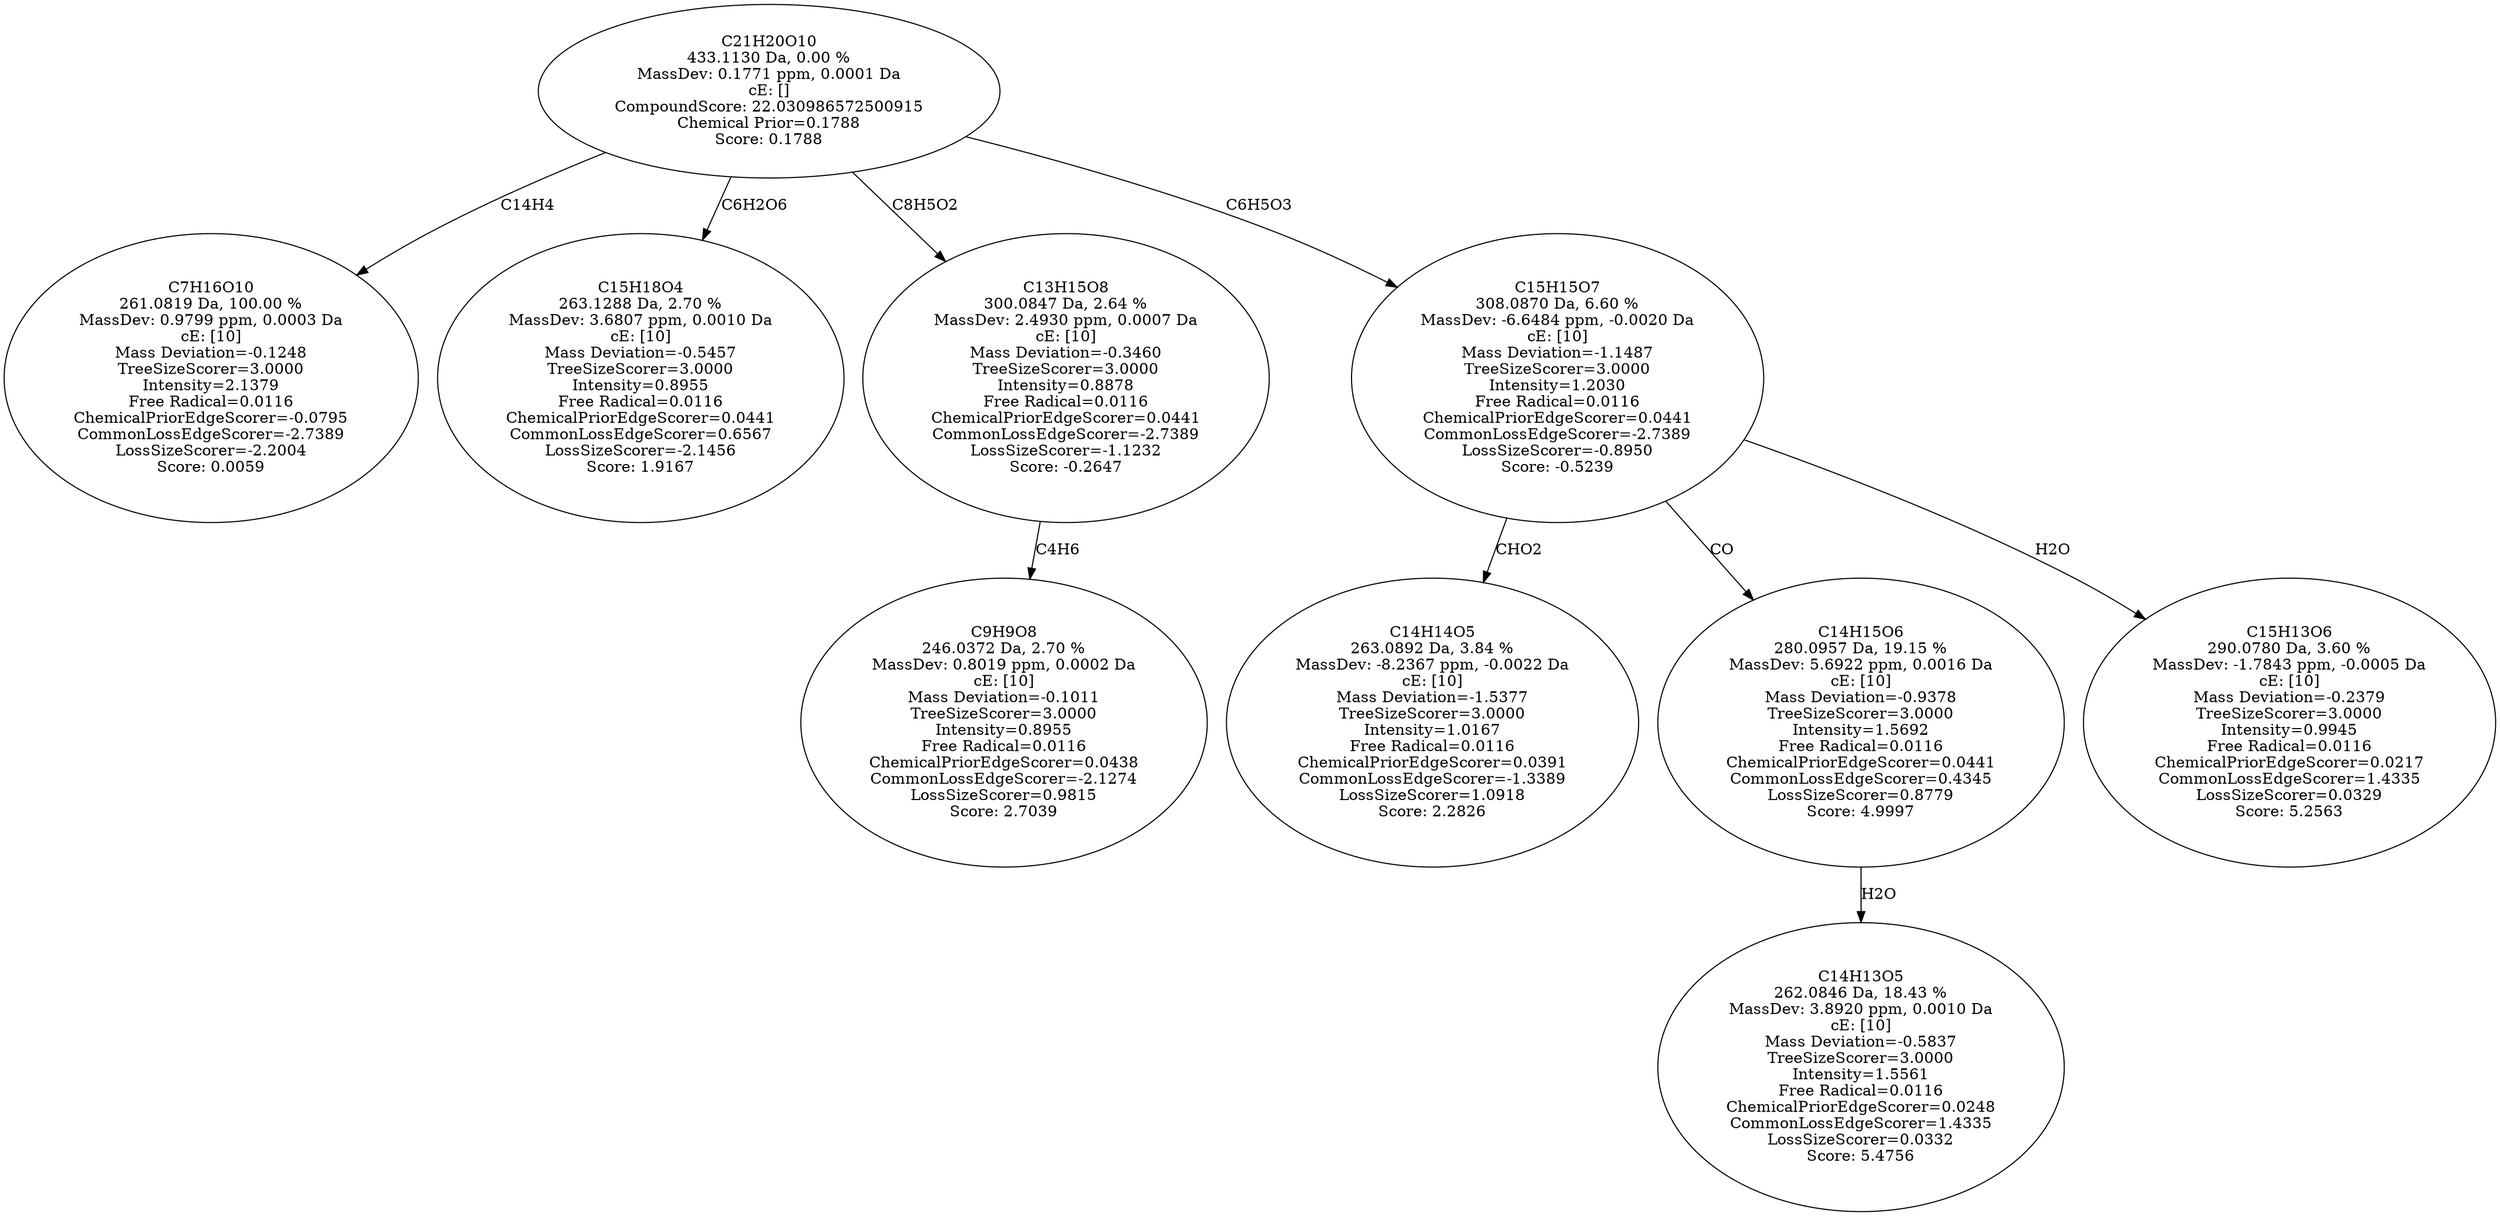 strict digraph {
v1 [label="C7H16O10\n261.0819 Da, 100.00 %\nMassDev: 0.9799 ppm, 0.0003 Da\ncE: [10]\nMass Deviation=-0.1248\nTreeSizeScorer=3.0000\nIntensity=2.1379\nFree Radical=0.0116\nChemicalPriorEdgeScorer=-0.0795\nCommonLossEdgeScorer=-2.7389\nLossSizeScorer=-2.2004\nScore: 0.0059"];
v2 [label="C15H18O4\n263.1288 Da, 2.70 %\nMassDev: 3.6807 ppm, 0.0010 Da\ncE: [10]\nMass Deviation=-0.5457\nTreeSizeScorer=3.0000\nIntensity=0.8955\nFree Radical=0.0116\nChemicalPriorEdgeScorer=0.0441\nCommonLossEdgeScorer=0.6567\nLossSizeScorer=-2.1456\nScore: 1.9167"];
v3 [label="C9H9O8\n246.0372 Da, 2.70 %\nMassDev: 0.8019 ppm, 0.0002 Da\ncE: [10]\nMass Deviation=-0.1011\nTreeSizeScorer=3.0000\nIntensity=0.8955\nFree Radical=0.0116\nChemicalPriorEdgeScorer=0.0438\nCommonLossEdgeScorer=-2.1274\nLossSizeScorer=0.9815\nScore: 2.7039"];
v4 [label="C13H15O8\n300.0847 Da, 2.64 %\nMassDev: 2.4930 ppm, 0.0007 Da\ncE: [10]\nMass Deviation=-0.3460\nTreeSizeScorer=3.0000\nIntensity=0.8878\nFree Radical=0.0116\nChemicalPriorEdgeScorer=0.0441\nCommonLossEdgeScorer=-2.7389\nLossSizeScorer=-1.1232\nScore: -0.2647"];
v5 [label="C14H14O5\n263.0892 Da, 3.84 %\nMassDev: -8.2367 ppm, -0.0022 Da\ncE: [10]\nMass Deviation=-1.5377\nTreeSizeScorer=3.0000\nIntensity=1.0167\nFree Radical=0.0116\nChemicalPriorEdgeScorer=0.0391\nCommonLossEdgeScorer=-1.3389\nLossSizeScorer=1.0918\nScore: 2.2826"];
v6 [label="C14H13O5\n262.0846 Da, 18.43 %\nMassDev: 3.8920 ppm, 0.0010 Da\ncE: [10]\nMass Deviation=-0.5837\nTreeSizeScorer=3.0000\nIntensity=1.5561\nFree Radical=0.0116\nChemicalPriorEdgeScorer=0.0248\nCommonLossEdgeScorer=1.4335\nLossSizeScorer=0.0332\nScore: 5.4756"];
v7 [label="C14H15O6\n280.0957 Da, 19.15 %\nMassDev: 5.6922 ppm, 0.0016 Da\ncE: [10]\nMass Deviation=-0.9378\nTreeSizeScorer=3.0000\nIntensity=1.5692\nFree Radical=0.0116\nChemicalPriorEdgeScorer=0.0441\nCommonLossEdgeScorer=0.4345\nLossSizeScorer=0.8779\nScore: 4.9997"];
v8 [label="C15H13O6\n290.0780 Da, 3.60 %\nMassDev: -1.7843 ppm, -0.0005 Da\ncE: [10]\nMass Deviation=-0.2379\nTreeSizeScorer=3.0000\nIntensity=0.9945\nFree Radical=0.0116\nChemicalPriorEdgeScorer=0.0217\nCommonLossEdgeScorer=1.4335\nLossSizeScorer=0.0329\nScore: 5.2563"];
v9 [label="C15H15O7\n308.0870 Da, 6.60 %\nMassDev: -6.6484 ppm, -0.0020 Da\ncE: [10]\nMass Deviation=-1.1487\nTreeSizeScorer=3.0000\nIntensity=1.2030\nFree Radical=0.0116\nChemicalPriorEdgeScorer=0.0441\nCommonLossEdgeScorer=-2.7389\nLossSizeScorer=-0.8950\nScore: -0.5239"];
v10 [label="C21H20O10\n433.1130 Da, 0.00 %\nMassDev: 0.1771 ppm, 0.0001 Da\ncE: []\nCompoundScore: 22.030986572500915\nChemical Prior=0.1788\nScore: 0.1788"];
v10 -> v1 [label="C14H4"];
v10 -> v2 [label="C6H2O6"];
v4 -> v3 [label="C4H6"];
v10 -> v4 [label="C8H5O2"];
v9 -> v5 [label="CHO2"];
v7 -> v6 [label="H2O"];
v9 -> v7 [label="CO"];
v9 -> v8 [label="H2O"];
v10 -> v9 [label="C6H5O3"];
}